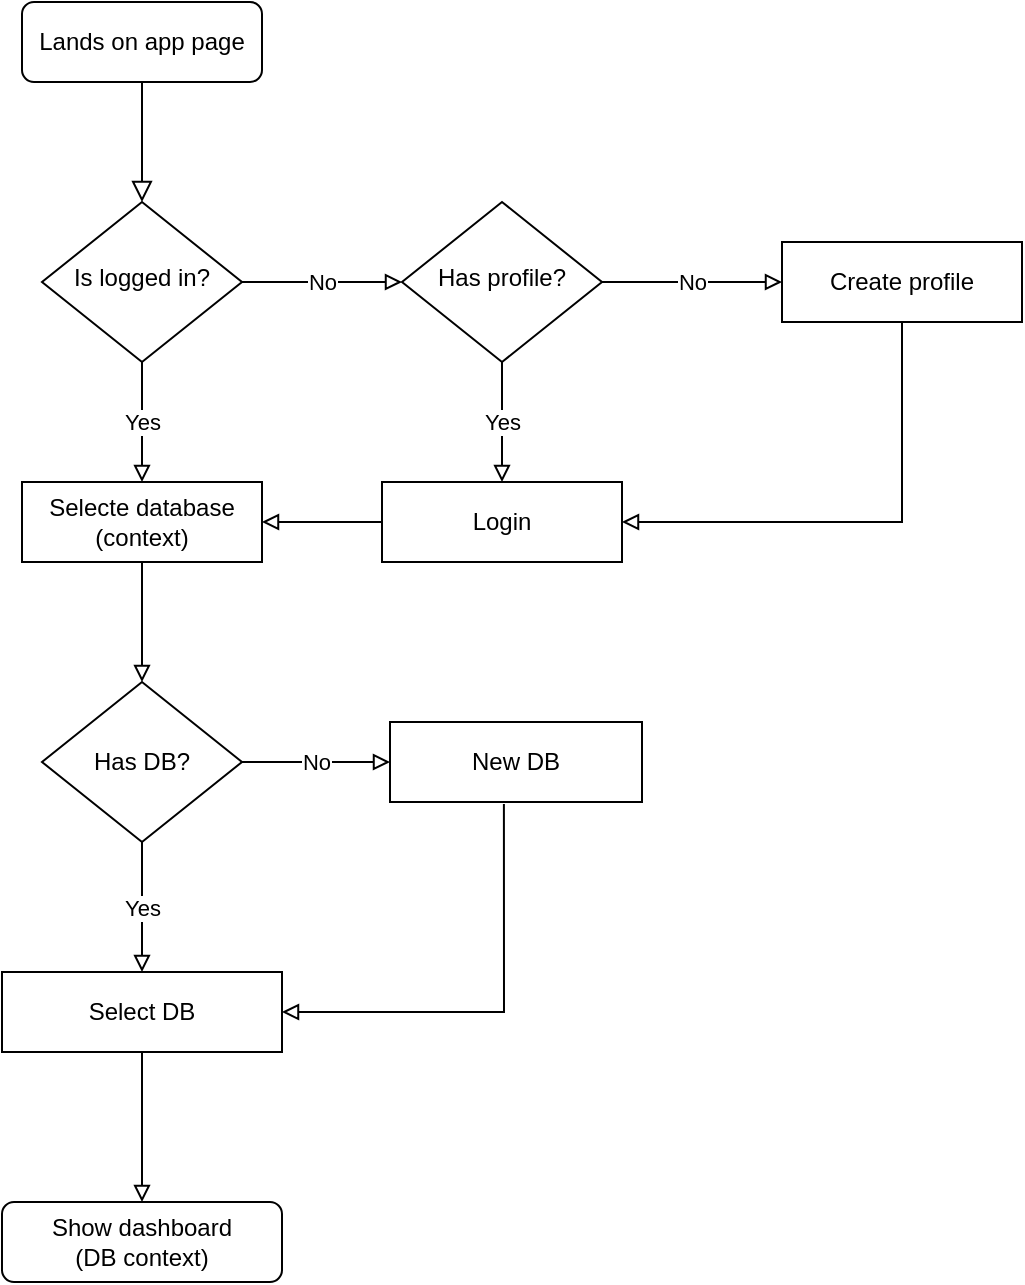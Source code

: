 <mxfile version="13.3.2" type="github"><diagram id="C5RBs43oDa-KdzZeNtuy" name="Onboarding"><mxGraphModel dx="655" dy="440" grid="1" gridSize="10" guides="1" tooltips="1" connect="1" arrows="1" fold="1" page="1" pageScale="1" pageWidth="827" pageHeight="1169" math="0" shadow="0"><root><mxCell id="WIyWlLk6GJQsqaUBKTNV-0"/><mxCell id="WIyWlLk6GJQsqaUBKTNV-1" parent="WIyWlLk6GJQsqaUBKTNV-0"/><mxCell id="WIyWlLk6GJQsqaUBKTNV-2" value="" style="rounded=0;html=1;jettySize=auto;orthogonalLoop=1;fontSize=11;endArrow=block;endFill=0;endSize=8;strokeWidth=1;shadow=0;labelBackgroundColor=none;edgeStyle=orthogonalEdgeStyle;" parent="WIyWlLk6GJQsqaUBKTNV-1" source="WIyWlLk6GJQsqaUBKTNV-3" target="WIyWlLk6GJQsqaUBKTNV-6" edge="1"><mxGeometry relative="1" as="geometry"/></mxCell><mxCell id="WIyWlLk6GJQsqaUBKTNV-3" value="Lands on app page" style="rounded=1;whiteSpace=wrap;html=1;fontSize=12;glass=0;strokeWidth=1;shadow=0;arcSize=15;" parent="WIyWlLk6GJQsqaUBKTNV-1" vertex="1"><mxGeometry x="160" y="60" width="120" height="40" as="geometry"/></mxCell><mxCell id="JS3uk803y2s0mCCQWYtb-3" value="No" style="edgeStyle=orthogonalEdgeStyle;rounded=0;orthogonalLoop=1;jettySize=auto;html=1;entryX=0;entryY=0.5;entryDx=0;entryDy=0;labelPosition=center;verticalLabelPosition=middle;align=center;verticalAlign=middle;endArrow=block;endFill=0;" edge="1" parent="WIyWlLk6GJQsqaUBKTNV-1" source="WIyWlLk6GJQsqaUBKTNV-6" target="WIyWlLk6GJQsqaUBKTNV-10"><mxGeometry relative="1" as="geometry"/></mxCell><mxCell id="JS3uk803y2s0mCCQWYtb-18" value="&lt;div&gt;Yes&lt;/div&gt;" style="edgeStyle=orthogonalEdgeStyle;rounded=0;orthogonalLoop=1;jettySize=auto;html=1;endArrow=block;endFill=0;entryX=0.5;entryY=0;entryDx=0;entryDy=0;" edge="1" parent="WIyWlLk6GJQsqaUBKTNV-1" source="WIyWlLk6GJQsqaUBKTNV-6" target="JS3uk803y2s0mCCQWYtb-21"><mxGeometry relative="1" as="geometry"><mxPoint x="220" y="280" as="targetPoint"/></mxGeometry></mxCell><mxCell id="WIyWlLk6GJQsqaUBKTNV-6" value="Is logged in?" style="rhombus;whiteSpace=wrap;html=1;shadow=0;fontFamily=Helvetica;fontSize=12;align=center;strokeWidth=1;spacing=6;spacingTop=-4;" parent="WIyWlLk6GJQsqaUBKTNV-1" vertex="1"><mxGeometry x="170" y="160" width="100" height="80" as="geometry"/></mxCell><mxCell id="JS3uk803y2s0mCCQWYtb-7" value="&lt;div&gt;No&lt;/div&gt;" style="edgeStyle=orthogonalEdgeStyle;rounded=0;orthogonalLoop=1;jettySize=auto;html=1;endArrow=block;endFill=0;labelPosition=center;verticalLabelPosition=middle;align=center;verticalAlign=middle;" edge="1" parent="WIyWlLk6GJQsqaUBKTNV-1" source="WIyWlLk6GJQsqaUBKTNV-10" target="WIyWlLk6GJQsqaUBKTNV-11"><mxGeometry relative="1" as="geometry"/></mxCell><mxCell id="JS3uk803y2s0mCCQWYtb-15" value="Yes" style="edgeStyle=orthogonalEdgeStyle;rounded=0;orthogonalLoop=1;jettySize=auto;html=1;entryX=0.5;entryY=0;entryDx=0;entryDy=0;endArrow=block;endFill=0;" edge="1" parent="WIyWlLk6GJQsqaUBKTNV-1" source="WIyWlLk6GJQsqaUBKTNV-10" target="JS3uk803y2s0mCCQWYtb-12"><mxGeometry relative="1" as="geometry"/></mxCell><mxCell id="WIyWlLk6GJQsqaUBKTNV-10" value="Has profile?" style="rhombus;whiteSpace=wrap;html=1;shadow=0;fontFamily=Helvetica;fontSize=12;align=center;strokeWidth=1;spacing=6;spacingTop=-4;" parent="WIyWlLk6GJQsqaUBKTNV-1" vertex="1"><mxGeometry x="350" y="160" width="100" height="80" as="geometry"/></mxCell><mxCell id="JS3uk803y2s0mCCQWYtb-16" style="edgeStyle=orthogonalEdgeStyle;rounded=0;orthogonalLoop=1;jettySize=auto;html=1;entryX=1;entryY=0.5;entryDx=0;entryDy=0;endArrow=block;endFill=0;exitX=0.5;exitY=1;exitDx=0;exitDy=0;" edge="1" parent="WIyWlLk6GJQsqaUBKTNV-1" source="WIyWlLk6GJQsqaUBKTNV-11" target="JS3uk803y2s0mCCQWYtb-12"><mxGeometry relative="1" as="geometry"/></mxCell><mxCell id="WIyWlLk6GJQsqaUBKTNV-11" value="Create profile" style="rounded=1;whiteSpace=wrap;html=1;fontSize=12;glass=0;strokeWidth=1;shadow=0;arcSize=0;" parent="WIyWlLk6GJQsqaUBKTNV-1" vertex="1"><mxGeometry x="540" y="180" width="120" height="40" as="geometry"/></mxCell><mxCell id="JS3uk803y2s0mCCQWYtb-19" style="edgeStyle=orthogonalEdgeStyle;rounded=0;orthogonalLoop=1;jettySize=auto;html=1;endArrow=block;endFill=0;entryX=1;entryY=0.5;entryDx=0;entryDy=0;" edge="1" parent="WIyWlLk6GJQsqaUBKTNV-1" source="JS3uk803y2s0mCCQWYtb-12" target="JS3uk803y2s0mCCQWYtb-21"><mxGeometry relative="1" as="geometry"><mxPoint x="280" y="320" as="targetPoint"/></mxGeometry></mxCell><mxCell id="JS3uk803y2s0mCCQWYtb-12" value="&lt;div&gt;Login&lt;/div&gt;" style="rounded=1;whiteSpace=wrap;html=1;arcSize=0;" vertex="1" parent="WIyWlLk6GJQsqaUBKTNV-1"><mxGeometry x="340" y="300" width="120" height="40" as="geometry"/></mxCell><mxCell id="JS3uk803y2s0mCCQWYtb-26" value="" style="edgeStyle=orthogonalEdgeStyle;rounded=0;orthogonalLoop=1;jettySize=auto;html=1;endArrow=block;endFill=0;" edge="1" parent="WIyWlLk6GJQsqaUBKTNV-1" source="JS3uk803y2s0mCCQWYtb-21" target="JS3uk803y2s0mCCQWYtb-25"><mxGeometry relative="1" as="geometry"/></mxCell><mxCell id="JS3uk803y2s0mCCQWYtb-21" value="Selecte database (context)" style="rounded=1;whiteSpace=wrap;html=1;arcSize=0;" vertex="1" parent="WIyWlLk6GJQsqaUBKTNV-1"><mxGeometry x="160" y="300" width="120" height="40" as="geometry"/></mxCell><mxCell id="JS3uk803y2s0mCCQWYtb-28" value="&lt;div&gt;Yes&lt;/div&gt;" style="edgeStyle=orthogonalEdgeStyle;rounded=0;orthogonalLoop=1;jettySize=auto;html=1;endArrow=block;endFill=0;" edge="1" parent="WIyWlLk6GJQsqaUBKTNV-1" source="JS3uk803y2s0mCCQWYtb-25" target="JS3uk803y2s0mCCQWYtb-27"><mxGeometry relative="1" as="geometry"/></mxCell><mxCell id="JS3uk803y2s0mCCQWYtb-30" value="No" style="edgeStyle=orthogonalEdgeStyle;rounded=0;orthogonalLoop=1;jettySize=auto;html=1;endArrow=block;endFill=0;" edge="1" parent="WIyWlLk6GJQsqaUBKTNV-1" source="JS3uk803y2s0mCCQWYtb-25" target="JS3uk803y2s0mCCQWYtb-29"><mxGeometry relative="1" as="geometry"/></mxCell><mxCell id="JS3uk803y2s0mCCQWYtb-25" value="Has DB?" style="rhombus;whiteSpace=wrap;html=1;fontFamily=Helvetica;fontSize=12;fontColor=#000000;align=center;strokeColor=#000000;fillColor=#ffffff;" vertex="1" parent="WIyWlLk6GJQsqaUBKTNV-1"><mxGeometry x="170" y="400" width="100" height="80" as="geometry"/></mxCell><mxCell id="JS3uk803y2s0mCCQWYtb-33" style="edgeStyle=orthogonalEdgeStyle;rounded=0;orthogonalLoop=1;jettySize=auto;html=1;entryX=1;entryY=0.5;entryDx=0;entryDy=0;endArrow=block;endFill=0;exitX=0.452;exitY=1.025;exitDx=0;exitDy=0;exitPerimeter=0;" edge="1" parent="WIyWlLk6GJQsqaUBKTNV-1" source="JS3uk803y2s0mCCQWYtb-29" target="JS3uk803y2s0mCCQWYtb-27"><mxGeometry relative="1" as="geometry"/></mxCell><mxCell id="JS3uk803y2s0mCCQWYtb-29" value="New DB" style="rounded=0;whiteSpace=wrap;html=1;fontFamily=Helvetica;fontSize=12;fontColor=#000000;align=center;strokeColor=#000000;fillColor=#ffffff;" vertex="1" parent="WIyWlLk6GJQsqaUBKTNV-1"><mxGeometry x="344" y="420" width="126" height="40" as="geometry"/></mxCell><mxCell id="JS3uk803y2s0mCCQWYtb-34" style="edgeStyle=orthogonalEdgeStyle;rounded=0;orthogonalLoop=1;jettySize=auto;html=1;entryX=0.5;entryY=0;entryDx=0;entryDy=0;endArrow=block;endFill=0;" edge="1" parent="WIyWlLk6GJQsqaUBKTNV-1" source="JS3uk803y2s0mCCQWYtb-27" target="JS3uk803y2s0mCCQWYtb-23"><mxGeometry relative="1" as="geometry"/></mxCell><mxCell id="JS3uk803y2s0mCCQWYtb-27" value="Select DB" style="rounded=0;whiteSpace=wrap;html=1;fontFamily=Helvetica;fontSize=12;fontColor=#000000;align=center;strokeColor=#000000;fillColor=#ffffff;" vertex="1" parent="WIyWlLk6GJQsqaUBKTNV-1"><mxGeometry x="150" y="545" width="140" height="40" as="geometry"/></mxCell><mxCell id="JS3uk803y2s0mCCQWYtb-23" value="&lt;div&gt;Show dashboard&lt;/div&gt;&lt;div&gt;(DB context)&lt;br&gt;&lt;/div&gt;" style="rounded=1;whiteSpace=wrap;html=1;fontFamily=Helvetica;fontSize=12;fontColor=#000000;align=center;strokeColor=#000000;fillColor=#ffffff;" vertex="1" parent="WIyWlLk6GJQsqaUBKTNV-1"><mxGeometry x="150" y="660" width="140" height="40" as="geometry"/></mxCell></root></mxGraphModel></diagram></mxfile>

